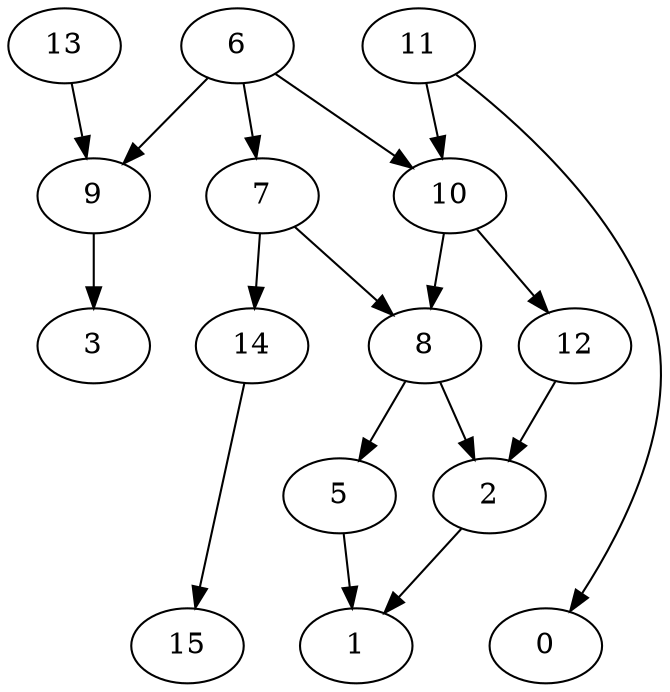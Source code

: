 digraph G {
    2;
    1;
    6;
    7;
    9;
    10;
    8;
    14;
    3;
    12;
    11;
    0;
    13;
    5;
    15;
    2 -> 1 [weight=0];
    6 -> 7 [weight=0];
    6 -> 9 [weight=0];
    6 -> 10 [weight=0];
    7 -> 8 [weight=0];
    7 -> 14 [weight=0];
    9 -> 3 [weight=1];
    10 -> 8 [weight=0];
    10 -> 12 [weight=0];
    8 -> 2 [weight=0];
    8 -> 5 [weight=0];
    14 -> 15 [weight=0];
    12 -> 2 [weight=0];
    11 -> 10 [weight=0];
    11 -> 0 [weight=0];
    13 -> 9 [weight=0];
    5 -> 1 [weight=0];
}
